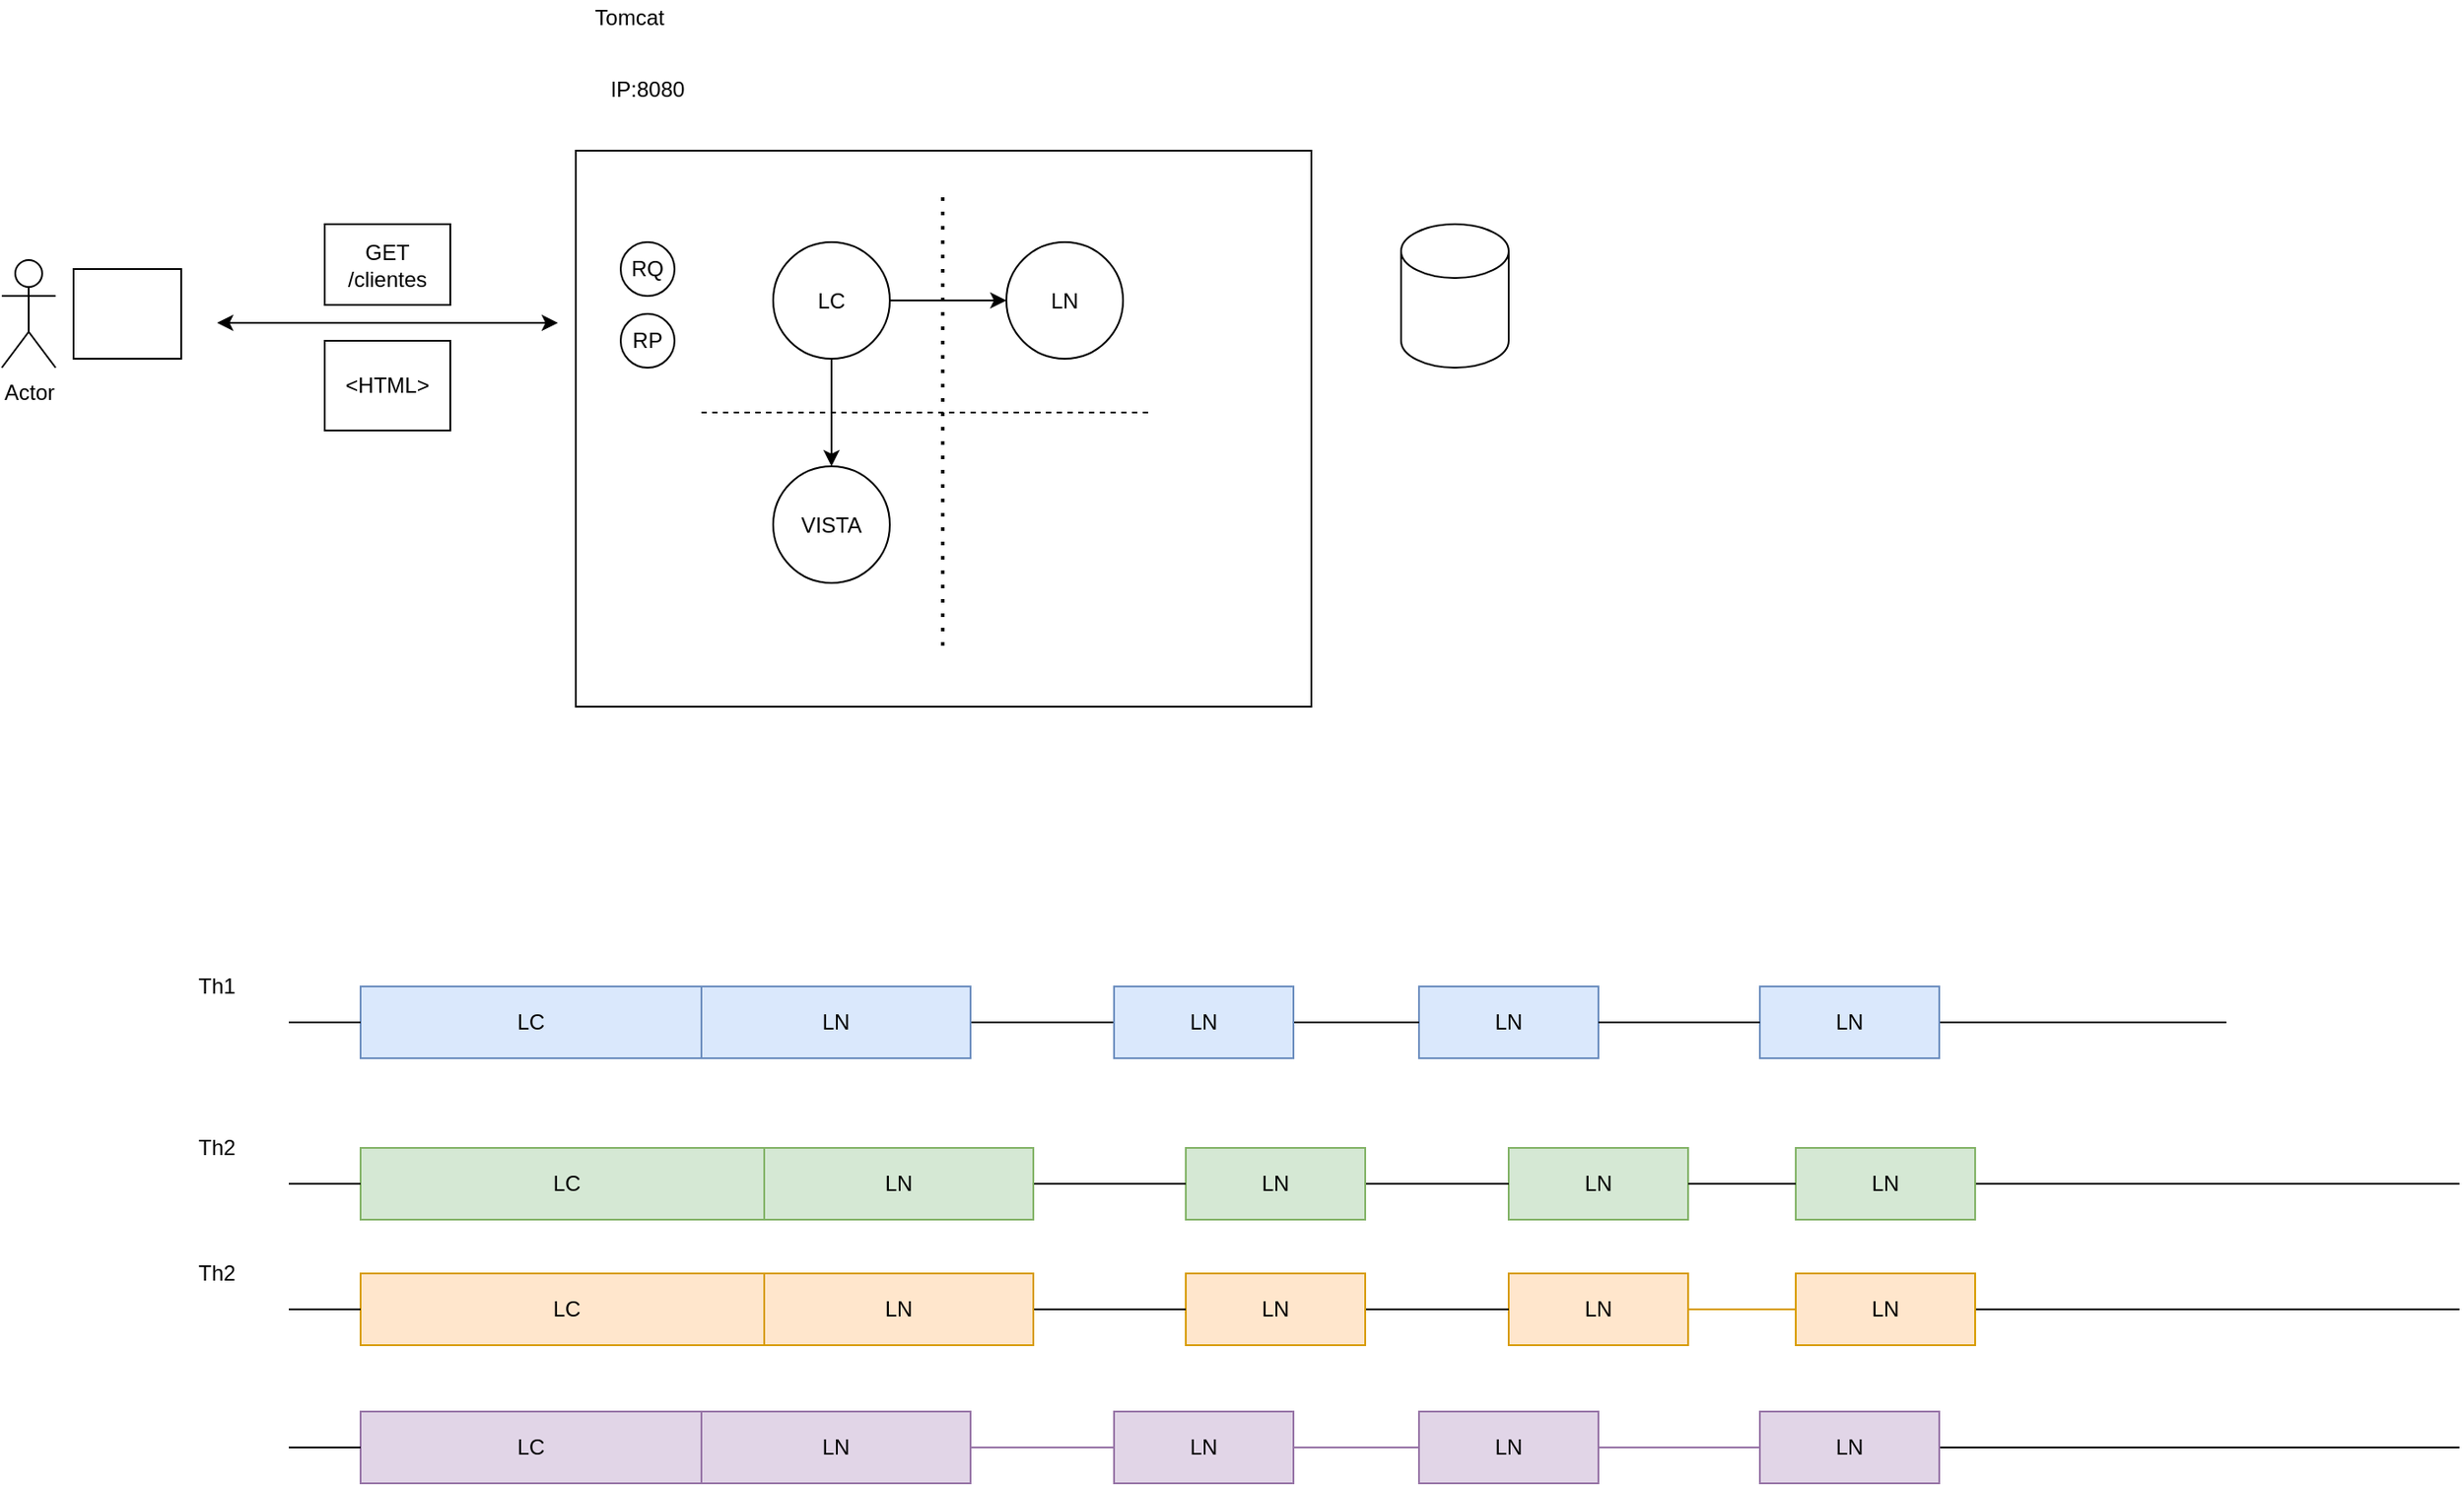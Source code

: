 <mxfile version="14.5.1" type="device" pages="3"><diagram id="OQXVmi5v03VDWBi_TgnM" name="Página-1"><mxGraphModel dx="1024" dy="592" grid="1" gridSize="10" guides="1" tooltips="1" connect="1" arrows="1" fold="1" page="1" pageScale="1" pageWidth="1169" pageHeight="827" math="0" shadow="0"><root><mxCell id="0"/><mxCell id="1" parent="0"/><mxCell id="PTMOw6zYpCvdBsjkZRKe-1" value="" style="rounded=0;whiteSpace=wrap;html=1;fillColor=none;" vertex="1" parent="1"><mxGeometry x="330" y="104" width="410" height="310" as="geometry"/></mxCell><mxCell id="PTMOw6zYpCvdBsjkZRKe-2" value="" style="rounded=0;whiteSpace=wrap;html=1;fillColor=none;" vertex="1" parent="1"><mxGeometry x="50" y="170" width="60" height="50" as="geometry"/></mxCell><mxCell id="PTMOw6zYpCvdBsjkZRKe-14" style="edgeStyle=orthogonalEdgeStyle;rounded=0;orthogonalLoop=1;jettySize=auto;html=1;entryX=0;entryY=0.5;entryDx=0;entryDy=0;" edge="1" parent="1" source="PTMOw6zYpCvdBsjkZRKe-3" target="PTMOw6zYpCvdBsjkZRKe-13"><mxGeometry relative="1" as="geometry"/></mxCell><mxCell id="PTMOw6zYpCvdBsjkZRKe-16" style="edgeStyle=orthogonalEdgeStyle;rounded=0;orthogonalLoop=1;jettySize=auto;html=1;" edge="1" parent="1" source="PTMOw6zYpCvdBsjkZRKe-3" target="PTMOw6zYpCvdBsjkZRKe-15"><mxGeometry relative="1" as="geometry"/></mxCell><mxCell id="PTMOw6zYpCvdBsjkZRKe-3" value="LC" style="ellipse;whiteSpace=wrap;html=1;aspect=fixed;fillColor=none;" vertex="1" parent="1"><mxGeometry x="440" y="155" width="65" height="65" as="geometry"/></mxCell><mxCell id="PTMOw6zYpCvdBsjkZRKe-4" value="Tomcat" style="text;html=1;strokeColor=none;fillColor=none;align=center;verticalAlign=middle;whiteSpace=wrap;rounded=0;" vertex="1" parent="1"><mxGeometry x="340" y="20" width="40" height="20" as="geometry"/></mxCell><mxCell id="PTMOw6zYpCvdBsjkZRKe-5" value="IP:8080" style="text;html=1;strokeColor=none;fillColor=none;align=center;verticalAlign=middle;whiteSpace=wrap;rounded=0;" vertex="1" parent="1"><mxGeometry x="350" y="60" width="40" height="20" as="geometry"/></mxCell><mxCell id="PTMOw6zYpCvdBsjkZRKe-6" value="Actor" style="shape=umlActor;verticalLabelPosition=bottom;verticalAlign=top;html=1;outlineConnect=0;fillColor=none;" vertex="1" parent="1"><mxGeometry x="10" y="165" width="30" height="60" as="geometry"/></mxCell><mxCell id="PTMOw6zYpCvdBsjkZRKe-7" value="" style="endArrow=classic;startArrow=classic;html=1;" edge="1" parent="1"><mxGeometry width="50" height="50" relative="1" as="geometry"><mxPoint x="130" y="200" as="sourcePoint"/><mxPoint x="320" y="200" as="targetPoint"/></mxGeometry></mxCell><mxCell id="PTMOw6zYpCvdBsjkZRKe-8" value="GET /clientes" style="rounded=0;whiteSpace=wrap;html=1;fillColor=none;" vertex="1" parent="1"><mxGeometry x="190" y="145" width="70" height="45" as="geometry"/></mxCell><mxCell id="PTMOw6zYpCvdBsjkZRKe-9" value="&amp;lt;HTML&amp;gt;" style="rounded=0;whiteSpace=wrap;html=1;fillColor=none;" vertex="1" parent="1"><mxGeometry x="190" y="210" width="70" height="50" as="geometry"/></mxCell><mxCell id="PTMOw6zYpCvdBsjkZRKe-11" value="RQ" style="ellipse;whiteSpace=wrap;html=1;aspect=fixed;fillColor=none;" vertex="1" parent="1"><mxGeometry x="355" y="155" width="30" height="30" as="geometry"/></mxCell><mxCell id="PTMOw6zYpCvdBsjkZRKe-12" value="RP" style="ellipse;whiteSpace=wrap;html=1;aspect=fixed;fillColor=none;" vertex="1" parent="1"><mxGeometry x="355" y="195" width="30" height="30" as="geometry"/></mxCell><mxCell id="PTMOw6zYpCvdBsjkZRKe-13" value="LN" style="ellipse;whiteSpace=wrap;html=1;aspect=fixed;fillColor=none;" vertex="1" parent="1"><mxGeometry x="570" y="155" width="65" height="65" as="geometry"/></mxCell><mxCell id="PTMOw6zYpCvdBsjkZRKe-15" value="VISTA" style="ellipse;whiteSpace=wrap;html=1;aspect=fixed;fillColor=none;" vertex="1" parent="1"><mxGeometry x="440" y="280" width="65" height="65" as="geometry"/></mxCell><mxCell id="PTMOw6zYpCvdBsjkZRKe-17" value="" style="endArrow=none;dashed=1;html=1;" edge="1" parent="1"><mxGeometry width="50" height="50" relative="1" as="geometry"><mxPoint x="400" y="250" as="sourcePoint"/><mxPoint x="650" y="250" as="targetPoint"/></mxGeometry></mxCell><mxCell id="PTMOw6zYpCvdBsjkZRKe-18" value="" style="endArrow=none;dashed=1;html=1;dashPattern=1 3;strokeWidth=2;" edge="1" parent="1"><mxGeometry width="50" height="50" relative="1" as="geometry"><mxPoint x="534.5" y="380" as="sourcePoint"/><mxPoint x="534.5" y="130" as="targetPoint"/></mxGeometry></mxCell><mxCell id="PTMOw6zYpCvdBsjkZRKe-19" value="" style="shape=cylinder3;whiteSpace=wrap;html=1;boundedLbl=1;backgroundOutline=1;size=15;fillColor=none;" vertex="1" parent="1"><mxGeometry x="790" y="145" width="60" height="80" as="geometry"/></mxCell><mxCell id="PTMOw6zYpCvdBsjkZRKe-20" value="" style="endArrow=none;html=1;" edge="1" parent="1" source="PTMOw6zYpCvdBsjkZRKe-28"><mxGeometry width="50" height="50" relative="1" as="geometry"><mxPoint x="170" y="590" as="sourcePoint"/><mxPoint x="1250" y="590" as="targetPoint"/></mxGeometry></mxCell><mxCell id="PTMOw6zYpCvdBsjkZRKe-21" value="LC" style="rounded=0;whiteSpace=wrap;html=1;fillColor=#dae8fc;strokeColor=#6c8ebf;" vertex="1" parent="1"><mxGeometry x="210" y="570" width="190" height="40" as="geometry"/></mxCell><mxCell id="PTMOw6zYpCvdBsjkZRKe-22" value="" style="endArrow=none;html=1;" edge="1" parent="1" target="PTMOw6zYpCvdBsjkZRKe-21"><mxGeometry width="50" height="50" relative="1" as="geometry"><mxPoint x="170" y="590" as="sourcePoint"/><mxPoint x="980" y="590" as="targetPoint"/></mxGeometry></mxCell><mxCell id="PTMOw6zYpCvdBsjkZRKe-23" value="Th1" style="text;html=1;strokeColor=none;fillColor=none;align=center;verticalAlign=middle;whiteSpace=wrap;rounded=0;" vertex="1" parent="1"><mxGeometry x="110" y="560" width="40" height="20" as="geometry"/></mxCell><mxCell id="PTMOw6zYpCvdBsjkZRKe-26" value="LN&lt;span style=&quot;color: rgba(0 , 0 , 0 , 0) ; font-family: monospace ; font-size: 0px&quot;&gt;%3CmxGraphModel%3E%3Croot%3E%3CmxCell%20id%3D%220%22%2F%3E%3CmxCell%20id%3D%221%22%20parent%3D%220%22%2F%3E%3CmxCell%20id%3D%222%22%20value%3D%22LC%22%20style%3D%22ellipse%3BwhiteSpace%3Dwrap%3Bhtml%3D1%3Baspect%3Dfixed%3BfillColor%3Dnone%3B%22%20vertex%3D%221%22%20parent%3D%221%22%3E%3CmxGeometry%20x%3D%22440%22%20y%3D%22155%22%20width%3D%2265%22%20height%3D%2265%22%20as%3D%22geometry%22%2F%3E%3C%2FmxCell%3E%3C%2Froot%3E%3C%2FmxGraphModel%3E&lt;/span&gt;" style="rounded=0;whiteSpace=wrap;html=1;fillColor=#dae8fc;strokeColor=#6c8ebf;" vertex="1" parent="1"><mxGeometry x="800" y="570" width="100" height="40" as="geometry"/></mxCell><mxCell id="PTMOw6zYpCvdBsjkZRKe-27" value="" style="endArrow=none;html=1;" edge="1" parent="1" source="PTMOw6zYpCvdBsjkZRKe-21" target="PTMOw6zYpCvdBsjkZRKe-26"><mxGeometry width="50" height="50" relative="1" as="geometry"><mxPoint x="400" y="590" as="sourcePoint"/><mxPoint x="1120" y="590" as="targetPoint"/></mxGeometry></mxCell><mxCell id="PTMOw6zYpCvdBsjkZRKe-25" value="LN&lt;span style=&quot;color: rgba(0 , 0 , 0 , 0) ; font-family: monospace ; font-size: 0px&quot;&gt;%3CmxGraphModel%3E%3Croot%3E%3CmxCell%20id%3D%220%22%2F%3E%3CmxCell%20id%3D%221%22%20parent%3D%220%22%2F%3E%3CmxCell%20id%3D%222%22%20value%3D%22LC%22%20style%3D%22ellipse%3BwhiteSpace%3Dwrap%3Bhtml%3D1%3Baspect%3Dfixed%3BfillColor%3Dnone%3B%22%20vertex%3D%221%22%20parent%3D%221%22%3E%3CmxGeometry%20x%3D%22440%22%20y%3D%22155%22%20width%3D%2265%22%20height%3D%2265%22%20as%3D%22geometry%22%2F%3E%3C%2FmxCell%3E%3C%2Froot%3E%3C%2FmxGraphModel%3E&lt;/span&gt;" style="rounded=0;whiteSpace=wrap;html=1;fillColor=#dae8fc;strokeColor=#6c8ebf;" vertex="1" parent="1"><mxGeometry x="630" y="570" width="100" height="40" as="geometry"/></mxCell><mxCell id="PTMOw6zYpCvdBsjkZRKe-28" value="LN&lt;span style=&quot;color: rgba(0 , 0 , 0 , 0) ; font-family: monospace ; font-size: 0px&quot;&gt;%3CmxGraphModel%3E%3Croot%3E%3CmxCell%20id%3D%220%22%2F%3E%3CmxCell%20id%3D%221%22%20parent%3D%220%22%2F%3E%3CmxCell%20id%3D%222%22%20value%3D%22LC%22%20style%3D%22ellipse%3BwhiteSpace%3Dwrap%3Bhtml%3D1%3Baspect%3Dfixed%3BfillColor%3Dnone%3B%22%20vertex%3D%221%22%20parent%3D%221%22%3E%3CmxGeometry%20x%3D%22440%22%20y%3D%22155%22%20width%3D%2265%22%20height%3D%2265%22%20as%3D%22geometry%22%2F%3E%3C%2FmxCell%3E%3C%2Froot%3E%3C%2FmxGraphModel%3E&lt;/span&gt;" style="rounded=0;whiteSpace=wrap;html=1;fillColor=#dae8fc;strokeColor=#6c8ebf;" vertex="1" parent="1"><mxGeometry x="990" y="570" width="100" height="40" as="geometry"/></mxCell><mxCell id="PTMOw6zYpCvdBsjkZRKe-29" value="" style="endArrow=none;html=1;" edge="1" parent="1" source="PTMOw6zYpCvdBsjkZRKe-26" target="PTMOw6zYpCvdBsjkZRKe-28"><mxGeometry width="50" height="50" relative="1" as="geometry"><mxPoint x="900" y="590" as="sourcePoint"/><mxPoint x="1120" y="590" as="targetPoint"/></mxGeometry></mxCell><mxCell id="PTMOw6zYpCvdBsjkZRKe-24" value="LN" style="rounded=0;whiteSpace=wrap;html=1;fillColor=#dae8fc;strokeColor=#6c8ebf;" vertex="1" parent="1"><mxGeometry x="400" y="570" width="150" height="40" as="geometry"/></mxCell><mxCell id="PTMOw6zYpCvdBsjkZRKe-30" value="" style="endArrow=none;html=1;" edge="1" parent="1" source="PTMOw6zYpCvdBsjkZRKe-37"><mxGeometry width="50" height="50" relative="1" as="geometry"><mxPoint x="170" y="680" as="sourcePoint"/><mxPoint x="1380" y="680" as="targetPoint"/></mxGeometry></mxCell><mxCell id="PTMOw6zYpCvdBsjkZRKe-31" value="LC" style="rounded=0;whiteSpace=wrap;html=1;fillColor=#d5e8d4;strokeColor=#82b366;" vertex="1" parent="1"><mxGeometry x="210" y="660" width="230" height="40" as="geometry"/></mxCell><mxCell id="PTMOw6zYpCvdBsjkZRKe-32" value="" style="endArrow=none;html=1;" edge="1" parent="1" target="PTMOw6zYpCvdBsjkZRKe-31"><mxGeometry width="50" height="50" relative="1" as="geometry"><mxPoint x="170" y="680" as="sourcePoint"/><mxPoint x="980" y="680" as="targetPoint"/></mxGeometry></mxCell><mxCell id="PTMOw6zYpCvdBsjkZRKe-33" value="Th2" style="text;html=1;strokeColor=none;fillColor=none;align=center;verticalAlign=middle;whiteSpace=wrap;rounded=0;" vertex="1" parent="1"><mxGeometry x="110" y="650" width="40" height="20" as="geometry"/></mxCell><mxCell id="PTMOw6zYpCvdBsjkZRKe-34" value="LN&lt;span style=&quot;color: rgba(0 , 0 , 0 , 0) ; font-family: monospace ; font-size: 0px&quot;&gt;%3CmxGraphModel%3E%3Croot%3E%3CmxCell%20id%3D%220%22%2F%3E%3CmxCell%20id%3D%221%22%20parent%3D%220%22%2F%3E%3CmxCell%20id%3D%222%22%20value%3D%22LC%22%20style%3D%22ellipse%3BwhiteSpace%3Dwrap%3Bhtml%3D1%3Baspect%3Dfixed%3BfillColor%3Dnone%3B%22%20vertex%3D%221%22%20parent%3D%221%22%3E%3CmxGeometry%20x%3D%22440%22%20y%3D%22155%22%20width%3D%2265%22%20height%3D%2265%22%20as%3D%22geometry%22%2F%3E%3C%2FmxCell%3E%3C%2Froot%3E%3C%2FmxGraphModel%3E&lt;/span&gt;" style="rounded=0;whiteSpace=wrap;html=1;fillColor=#d5e8d4;strokeColor=#82b366;" vertex="1" parent="1"><mxGeometry x="850" y="660" width="100" height="40" as="geometry"/></mxCell><mxCell id="PTMOw6zYpCvdBsjkZRKe-35" value="" style="endArrow=none;html=1;" edge="1" parent="1" source="PTMOw6zYpCvdBsjkZRKe-36" target="PTMOw6zYpCvdBsjkZRKe-34"><mxGeometry width="50" height="50" relative="1" as="geometry"><mxPoint x="400" y="680" as="sourcePoint"/><mxPoint x="1120" y="680" as="targetPoint"/></mxGeometry></mxCell><mxCell id="PTMOw6zYpCvdBsjkZRKe-37" value="LN&lt;span style=&quot;color: rgba(0 , 0 , 0 , 0) ; font-family: monospace ; font-size: 0px&quot;&gt;%3CmxGraphModel%3E%3Croot%3E%3CmxCell%20id%3D%220%22%2F%3E%3CmxCell%20id%3D%221%22%20parent%3D%220%22%2F%3E%3CmxCell%20id%3D%222%22%20value%3D%22LC%22%20style%3D%22ellipse%3BwhiteSpace%3Dwrap%3Bhtml%3D1%3Baspect%3Dfixed%3BfillColor%3Dnone%3B%22%20vertex%3D%221%22%20parent%3D%221%22%3E%3CmxGeometry%20x%3D%22440%22%20y%3D%22155%22%20width%3D%2265%22%20height%3D%2265%22%20as%3D%22geometry%22%2F%3E%3C%2FmxCell%3E%3C%2Froot%3E%3C%2FmxGraphModel%3E&lt;/span&gt;" style="rounded=0;whiteSpace=wrap;html=1;fillColor=#d5e8d4;strokeColor=#82b366;" vertex="1" parent="1"><mxGeometry x="1010" y="660" width="100" height="40" as="geometry"/></mxCell><mxCell id="PTMOw6zYpCvdBsjkZRKe-38" value="" style="endArrow=none;html=1;" edge="1" parent="1" source="PTMOw6zYpCvdBsjkZRKe-34" target="PTMOw6zYpCvdBsjkZRKe-37"><mxGeometry width="50" height="50" relative="1" as="geometry"><mxPoint x="900" y="680" as="sourcePoint"/><mxPoint x="1120" y="680" as="targetPoint"/></mxGeometry></mxCell><mxCell id="PTMOw6zYpCvdBsjkZRKe-36" value="LN&lt;span style=&quot;color: rgba(0 , 0 , 0 , 0) ; font-family: monospace ; font-size: 0px&quot;&gt;%3CmxGraphModel%3E%3Croot%3E%3CmxCell%20id%3D%220%22%2F%3E%3CmxCell%20id%3D%221%22%20parent%3D%220%22%2F%3E%3CmxCell%20id%3D%222%22%20value%3D%22LC%22%20style%3D%22ellipse%3BwhiteSpace%3Dwrap%3Bhtml%3D1%3Baspect%3Dfixed%3BfillColor%3Dnone%3B%22%20vertex%3D%221%22%20parent%3D%221%22%3E%3CmxGeometry%20x%3D%22440%22%20y%3D%22155%22%20width%3D%2265%22%20height%3D%2265%22%20as%3D%22geometry%22%2F%3E%3C%2FmxCell%3E%3C%2Froot%3E%3C%2FmxGraphModel%3E&lt;/span&gt;" style="rounded=0;whiteSpace=wrap;html=1;fillColor=#d5e8d4;strokeColor=#82b366;" vertex="1" parent="1"><mxGeometry x="670" y="660" width="100" height="40" as="geometry"/></mxCell><mxCell id="PTMOw6zYpCvdBsjkZRKe-40" value="" style="endArrow=none;html=1;" edge="1" parent="1" source="PTMOw6zYpCvdBsjkZRKe-31" target="PTMOw6zYpCvdBsjkZRKe-36"><mxGeometry width="50" height="50" relative="1" as="geometry"><mxPoint x="400" y="680" as="sourcePoint"/><mxPoint x="800" y="680" as="targetPoint"/></mxGeometry></mxCell><mxCell id="PTMOw6zYpCvdBsjkZRKe-39" value="LN" style="rounded=0;whiteSpace=wrap;html=1;fillColor=#d5e8d4;strokeColor=#82b366;" vertex="1" parent="1"><mxGeometry x="435" y="660" width="150" height="40" as="geometry"/></mxCell><mxCell id="PTMOw6zYpCvdBsjkZRKe-41" value="" style="endArrow=none;html=1;" edge="1" parent="1" source="PTMOw6zYpCvdBsjkZRKe-47"><mxGeometry width="50" height="50" relative="1" as="geometry"><mxPoint x="170" y="750" as="sourcePoint"/><mxPoint x="1380" y="750" as="targetPoint"/></mxGeometry></mxCell><mxCell id="PTMOw6zYpCvdBsjkZRKe-42" value="LC" style="rounded=0;whiteSpace=wrap;html=1;fillColor=#ffe6cc;strokeColor=#d79b00;" vertex="1" parent="1"><mxGeometry x="210" y="730" width="230" height="40" as="geometry"/></mxCell><mxCell id="PTMOw6zYpCvdBsjkZRKe-43" value="" style="endArrow=none;html=1;" edge="1" parent="1" target="PTMOw6zYpCvdBsjkZRKe-42"><mxGeometry width="50" height="50" relative="1" as="geometry"><mxPoint x="170" y="750" as="sourcePoint"/><mxPoint x="980" y="750" as="targetPoint"/></mxGeometry></mxCell><mxCell id="PTMOw6zYpCvdBsjkZRKe-44" value="Th2" style="text;html=1;strokeColor=none;fillColor=none;align=center;verticalAlign=middle;whiteSpace=wrap;rounded=0;" vertex="1" parent="1"><mxGeometry x="110" y="720" width="40" height="20" as="geometry"/></mxCell><mxCell id="PTMOw6zYpCvdBsjkZRKe-45" value="LN&lt;span style=&quot;color: rgba(0 , 0 , 0 , 0) ; font-family: monospace ; font-size: 0px&quot;&gt;%3CmxGraphModel%3E%3Croot%3E%3CmxCell%20id%3D%220%22%2F%3E%3CmxCell%20id%3D%221%22%20parent%3D%220%22%2F%3E%3CmxCell%20id%3D%222%22%20value%3D%22LC%22%20style%3D%22ellipse%3BwhiteSpace%3Dwrap%3Bhtml%3D1%3Baspect%3Dfixed%3BfillColor%3Dnone%3B%22%20vertex%3D%221%22%20parent%3D%221%22%3E%3CmxGeometry%20x%3D%22440%22%20y%3D%22155%22%20width%3D%2265%22%20height%3D%2265%22%20as%3D%22geometry%22%2F%3E%3C%2FmxCell%3E%3C%2Froot%3E%3C%2FmxGraphModel%3E&lt;/span&gt;" style="rounded=0;whiteSpace=wrap;html=1;fillColor=#ffe6cc;strokeColor=#d79b00;" vertex="1" parent="1"><mxGeometry x="850" y="730" width="100" height="40" as="geometry"/></mxCell><mxCell id="PTMOw6zYpCvdBsjkZRKe-46" value="" style="endArrow=none;html=1;fillColor=#ffe6cc;" edge="1" parent="1" source="PTMOw6zYpCvdBsjkZRKe-49" target="PTMOw6zYpCvdBsjkZRKe-45"><mxGeometry width="50" height="50" relative="1" as="geometry"><mxPoint x="400" y="750" as="sourcePoint"/><mxPoint x="1120" y="750" as="targetPoint"/></mxGeometry></mxCell><mxCell id="PTMOw6zYpCvdBsjkZRKe-47" value="LN&lt;span style=&quot;color: rgba(0 , 0 , 0 , 0) ; font-family: monospace ; font-size: 0px&quot;&gt;%3CmxGraphModel%3E%3Croot%3E%3CmxCell%20id%3D%220%22%2F%3E%3CmxCell%20id%3D%221%22%20parent%3D%220%22%2F%3E%3CmxCell%20id%3D%222%22%20value%3D%22LC%22%20style%3D%22ellipse%3BwhiteSpace%3Dwrap%3Bhtml%3D1%3Baspect%3Dfixed%3BfillColor%3Dnone%3B%22%20vertex%3D%221%22%20parent%3D%221%22%3E%3CmxGeometry%20x%3D%22440%22%20y%3D%22155%22%20width%3D%2265%22%20height%3D%2265%22%20as%3D%22geometry%22%2F%3E%3C%2FmxCell%3E%3C%2Froot%3E%3C%2FmxGraphModel%3E&lt;/span&gt;" style="rounded=0;whiteSpace=wrap;html=1;fillColor=#ffe6cc;strokeColor=#d79b00;" vertex="1" parent="1"><mxGeometry x="1010" y="730" width="100" height="40" as="geometry"/></mxCell><mxCell id="PTMOw6zYpCvdBsjkZRKe-48" value="" style="endArrow=none;html=1;fillColor=#ffe6cc;strokeColor=#d79b00;" edge="1" parent="1" source="PTMOw6zYpCvdBsjkZRKe-45" target="PTMOw6zYpCvdBsjkZRKe-47"><mxGeometry width="50" height="50" relative="1" as="geometry"><mxPoint x="900" y="750" as="sourcePoint"/><mxPoint x="1120" y="750" as="targetPoint"/></mxGeometry></mxCell><mxCell id="PTMOw6zYpCvdBsjkZRKe-49" value="LN&lt;span style=&quot;color: rgba(0 , 0 , 0 , 0) ; font-family: monospace ; font-size: 0px&quot;&gt;%3CmxGraphModel%3E%3Croot%3E%3CmxCell%20id%3D%220%22%2F%3E%3CmxCell%20id%3D%221%22%20parent%3D%220%22%2F%3E%3CmxCell%20id%3D%222%22%20value%3D%22LC%22%20style%3D%22ellipse%3BwhiteSpace%3Dwrap%3Bhtml%3D1%3Baspect%3Dfixed%3BfillColor%3Dnone%3B%22%20vertex%3D%221%22%20parent%3D%221%22%3E%3CmxGeometry%20x%3D%22440%22%20y%3D%22155%22%20width%3D%2265%22%20height%3D%2265%22%20as%3D%22geometry%22%2F%3E%3C%2FmxCell%3E%3C%2Froot%3E%3C%2FmxGraphModel%3E&lt;/span&gt;" style="rounded=0;whiteSpace=wrap;html=1;fillColor=#ffe6cc;strokeColor=#d79b00;" vertex="1" parent="1"><mxGeometry x="670" y="730" width="100" height="40" as="geometry"/></mxCell><mxCell id="PTMOw6zYpCvdBsjkZRKe-50" value="" style="endArrow=none;html=1;fillColor=#ffe6cc;" edge="1" parent="1" source="PTMOw6zYpCvdBsjkZRKe-42" target="PTMOw6zYpCvdBsjkZRKe-49"><mxGeometry width="50" height="50" relative="1" as="geometry"><mxPoint x="400" y="750" as="sourcePoint"/><mxPoint x="800" y="750" as="targetPoint"/></mxGeometry></mxCell><mxCell id="PTMOw6zYpCvdBsjkZRKe-51" value="LN" style="rounded=0;whiteSpace=wrap;html=1;fillColor=#ffe6cc;strokeColor=#d79b00;" vertex="1" parent="1"><mxGeometry x="435" y="730" width="150" height="40" as="geometry"/></mxCell><mxCell id="PTMOw6zYpCvdBsjkZRKe-52" value="" style="endArrow=none;html=1;" edge="1" parent="1" source="PTMOw6zYpCvdBsjkZRKe-58"><mxGeometry width="50" height="50" relative="1" as="geometry"><mxPoint x="170" y="827" as="sourcePoint"/><mxPoint x="1380" y="827" as="targetPoint"/></mxGeometry></mxCell><mxCell id="PTMOw6zYpCvdBsjkZRKe-53" value="LC" style="rounded=0;whiteSpace=wrap;html=1;fillColor=#e1d5e7;strokeColor=#9673a6;" vertex="1" parent="1"><mxGeometry x="210" y="807" width="190" height="40" as="geometry"/></mxCell><mxCell id="PTMOw6zYpCvdBsjkZRKe-54" value="" style="endArrow=none;html=1;" edge="1" parent="1" target="PTMOw6zYpCvdBsjkZRKe-53"><mxGeometry width="50" height="50" relative="1" as="geometry"><mxPoint x="170" y="827" as="sourcePoint"/><mxPoint x="980" y="827" as="targetPoint"/></mxGeometry></mxCell><mxCell id="PTMOw6zYpCvdBsjkZRKe-55" value="LN&lt;span style=&quot;color: rgba(0 , 0 , 0 , 0) ; font-family: monospace ; font-size: 0px&quot;&gt;%3CmxGraphModel%3E%3Croot%3E%3CmxCell%20id%3D%220%22%2F%3E%3CmxCell%20id%3D%221%22%20parent%3D%220%22%2F%3E%3CmxCell%20id%3D%222%22%20value%3D%22LC%22%20style%3D%22ellipse%3BwhiteSpace%3Dwrap%3Bhtml%3D1%3Baspect%3Dfixed%3BfillColor%3Dnone%3B%22%20vertex%3D%221%22%20parent%3D%221%22%3E%3CmxGeometry%20x%3D%22440%22%20y%3D%22155%22%20width%3D%2265%22%20height%3D%2265%22%20as%3D%22geometry%22%2F%3E%3C%2FmxCell%3E%3C%2Froot%3E%3C%2FmxGraphModel%3E&lt;/span&gt;" style="rounded=0;whiteSpace=wrap;html=1;fillColor=#e1d5e7;strokeColor=#9673a6;" vertex="1" parent="1"><mxGeometry x="800" y="807" width="100" height="40" as="geometry"/></mxCell><mxCell id="PTMOw6zYpCvdBsjkZRKe-56" value="" style="endArrow=none;html=1;fillColor=#e1d5e7;strokeColor=#9673a6;" edge="1" parent="1" source="PTMOw6zYpCvdBsjkZRKe-53" target="PTMOw6zYpCvdBsjkZRKe-55"><mxGeometry width="50" height="50" relative="1" as="geometry"><mxPoint x="400" y="827" as="sourcePoint"/><mxPoint x="1120" y="827" as="targetPoint"/></mxGeometry></mxCell><mxCell id="PTMOw6zYpCvdBsjkZRKe-57" value="LN&lt;span style=&quot;color: rgba(0 , 0 , 0 , 0) ; font-family: monospace ; font-size: 0px&quot;&gt;%3CmxGraphModel%3E%3Croot%3E%3CmxCell%20id%3D%220%22%2F%3E%3CmxCell%20id%3D%221%22%20parent%3D%220%22%2F%3E%3CmxCell%20id%3D%222%22%20value%3D%22LC%22%20style%3D%22ellipse%3BwhiteSpace%3Dwrap%3Bhtml%3D1%3Baspect%3Dfixed%3BfillColor%3Dnone%3B%22%20vertex%3D%221%22%20parent%3D%221%22%3E%3CmxGeometry%20x%3D%22440%22%20y%3D%22155%22%20width%3D%2265%22%20height%3D%2265%22%20as%3D%22geometry%22%2F%3E%3C%2FmxCell%3E%3C%2Froot%3E%3C%2FmxGraphModel%3E&lt;/span&gt;" style="rounded=0;whiteSpace=wrap;html=1;fillColor=#e1d5e7;strokeColor=#9673a6;" vertex="1" parent="1"><mxGeometry x="630" y="807" width="100" height="40" as="geometry"/></mxCell><mxCell id="PTMOw6zYpCvdBsjkZRKe-58" value="LN&lt;span style=&quot;color: rgba(0 , 0 , 0 , 0) ; font-family: monospace ; font-size: 0px&quot;&gt;%3CmxGraphModel%3E%3Croot%3E%3CmxCell%20id%3D%220%22%2F%3E%3CmxCell%20id%3D%221%22%20parent%3D%220%22%2F%3E%3CmxCell%20id%3D%222%22%20value%3D%22LC%22%20style%3D%22ellipse%3BwhiteSpace%3Dwrap%3Bhtml%3D1%3Baspect%3Dfixed%3BfillColor%3Dnone%3B%22%20vertex%3D%221%22%20parent%3D%221%22%3E%3CmxGeometry%20x%3D%22440%22%20y%3D%22155%22%20width%3D%2265%22%20height%3D%2265%22%20as%3D%22geometry%22%2F%3E%3C%2FmxCell%3E%3C%2Froot%3E%3C%2FmxGraphModel%3E&lt;/span&gt;" style="rounded=0;whiteSpace=wrap;html=1;fillColor=#e1d5e7;strokeColor=#9673a6;" vertex="1" parent="1"><mxGeometry x="990" y="807" width="100" height="40" as="geometry"/></mxCell><mxCell id="PTMOw6zYpCvdBsjkZRKe-59" value="" style="endArrow=none;html=1;fillColor=#e1d5e7;strokeColor=#9673a6;" edge="1" parent="1" source="PTMOw6zYpCvdBsjkZRKe-55" target="PTMOw6zYpCvdBsjkZRKe-58"><mxGeometry width="50" height="50" relative="1" as="geometry"><mxPoint x="900" y="827" as="sourcePoint"/><mxPoint x="1120" y="827" as="targetPoint"/></mxGeometry></mxCell><mxCell id="PTMOw6zYpCvdBsjkZRKe-60" value="LN" style="rounded=0;whiteSpace=wrap;html=1;fillColor=#e1d5e7;strokeColor=#9673a6;" vertex="1" parent="1"><mxGeometry x="400" y="807" width="150" height="40" as="geometry"/></mxCell></root></mxGraphModel></diagram><diagram id="EeFWmJuoulUNkiQVcke3" name="Página-2"><mxGraphModel dx="1024" dy="592" grid="1" gridSize="10" guides="1" tooltips="1" connect="1" arrows="1" fold="1" page="1" pageScale="1" pageWidth="1169" pageHeight="827" math="0" shadow="0"><root><mxCell id="DBBdNDELvc3sCcWB_Pt6-0"/><mxCell id="DBBdNDELvc3sCcWB_Pt6-1" parent="DBBdNDELvc3sCcWB_Pt6-0"/><mxCell id="J_xDSzBV66T3A2bsAQIs-4" value="" style="endArrow=none;html=1;" edge="1" parent="DBBdNDELvc3sCcWB_Pt6-1" target="J_xDSzBV66T3A2bsAQIs-3"><mxGeometry width="50" height="50" relative="1" as="geometry"><mxPoint x="130" y="590" as="sourcePoint"/><mxPoint x="1020" y="590" as="targetPoint"/></mxGeometry></mxCell><mxCell id="9CRzU3GwVA_tou6H1oqv-5" value="" style="endArrow=none;html=1;" edge="1" parent="DBBdNDELvc3sCcWB_Pt6-1" target="9CRzU3GwVA_tou6H1oqv-4"><mxGeometry width="50" height="50" relative="1" as="geometry"><mxPoint x="240" y="770" as="sourcePoint"/><mxPoint x="1130" y="770" as="targetPoint"/><Array as="points"><mxPoint x="700" y="770"/></Array></mxGeometry></mxCell><mxCell id="J_xDSzBV66T3A2bsAQIs-11" value="" style="endArrow=none;html=1;" edge="1" parent="DBBdNDELvc3sCcWB_Pt6-1" target="J_xDSzBV66T3A2bsAQIs-10"><mxGeometry width="50" height="50" relative="1" as="geometry"><mxPoint x="130" y="680" as="sourcePoint"/><mxPoint x="1020" y="680" as="targetPoint"/><Array as="points"><mxPoint x="590" y="680"/></Array></mxGeometry></mxCell><mxCell id="DBBdNDELvc3sCcWB_Pt6-2" value="" style="rounded=0;whiteSpace=wrap;html=1;fillColor=none;" vertex="1" parent="DBBdNDELvc3sCcWB_Pt6-1"><mxGeometry x="330" y="80" width="650" height="370" as="geometry"/></mxCell><mxCell id="DBBdNDELvc3sCcWB_Pt6-3" value="" style="rounded=0;whiteSpace=wrap;html=1;fillColor=none;" vertex="1" parent="DBBdNDELvc3sCcWB_Pt6-1"><mxGeometry x="50" y="170" width="60" height="50" as="geometry"/></mxCell><mxCell id="DBBdNDELvc3sCcWB_Pt6-4" style="edgeStyle=orthogonalEdgeStyle;rounded=0;orthogonalLoop=1;jettySize=auto;html=1;entryX=0;entryY=0.5;entryDx=0;entryDy=0;" edge="1" parent="DBBdNDELvc3sCcWB_Pt6-1" source="DBBdNDELvc3sCcWB_Pt6-6" target="DBBdNDELvc3sCcWB_Pt6-15"><mxGeometry relative="1" as="geometry"/></mxCell><mxCell id="DBBdNDELvc3sCcWB_Pt6-5" style="edgeStyle=orthogonalEdgeStyle;rounded=0;orthogonalLoop=1;jettySize=auto;html=1;" edge="1" parent="DBBdNDELvc3sCcWB_Pt6-1" source="DBBdNDELvc3sCcWB_Pt6-6" target="DBBdNDELvc3sCcWB_Pt6-16"><mxGeometry relative="1" as="geometry"/></mxCell><mxCell id="DBBdNDELvc3sCcWB_Pt6-6" value="LC" style="ellipse;whiteSpace=wrap;html=1;aspect=fixed;fillColor=none;" vertex="1" parent="DBBdNDELvc3sCcWB_Pt6-1"><mxGeometry x="660" y="170" width="65" height="65" as="geometry"/></mxCell><mxCell id="DBBdNDELvc3sCcWB_Pt6-7" value="Tomcat" style="text;html=1;strokeColor=none;fillColor=none;align=center;verticalAlign=middle;whiteSpace=wrap;rounded=0;" vertex="1" parent="DBBdNDELvc3sCcWB_Pt6-1"><mxGeometry x="340" y="20" width="40" height="20" as="geometry"/></mxCell><mxCell id="DBBdNDELvc3sCcWB_Pt6-8" value="IP:8080" style="text;html=1;strokeColor=none;fillColor=none;align=center;verticalAlign=middle;whiteSpace=wrap;rounded=0;" vertex="1" parent="DBBdNDELvc3sCcWB_Pt6-1"><mxGeometry x="350" y="60" width="40" height="20" as="geometry"/></mxCell><mxCell id="DBBdNDELvc3sCcWB_Pt6-9" value="Actor" style="shape=umlActor;verticalLabelPosition=bottom;verticalAlign=top;html=1;outlineConnect=0;fillColor=none;" vertex="1" parent="DBBdNDELvc3sCcWB_Pt6-1"><mxGeometry x="10" y="165" width="30" height="60" as="geometry"/></mxCell><mxCell id="DBBdNDELvc3sCcWB_Pt6-10" value="" style="endArrow=classic;startArrow=classic;html=1;" edge="1" parent="DBBdNDELvc3sCcWB_Pt6-1"><mxGeometry width="50" height="50" relative="1" as="geometry"><mxPoint x="130" y="200" as="sourcePoint"/><mxPoint x="320" y="200" as="targetPoint"/></mxGeometry></mxCell><mxCell id="DBBdNDELvc3sCcWB_Pt6-11" value="GET /clientes" style="rounded=0;whiteSpace=wrap;html=1;fillColor=none;" vertex="1" parent="DBBdNDELvc3sCcWB_Pt6-1"><mxGeometry x="190" y="145" width="70" height="45" as="geometry"/></mxCell><mxCell id="DBBdNDELvc3sCcWB_Pt6-12" value="&amp;lt;HTML&amp;gt;" style="rounded=0;whiteSpace=wrap;html=1;fillColor=none;" vertex="1" parent="DBBdNDELvc3sCcWB_Pt6-1"><mxGeometry x="190" y="210" width="70" height="50" as="geometry"/></mxCell><mxCell id="DBBdNDELvc3sCcWB_Pt6-13" value="RQ" style="ellipse;whiteSpace=wrap;html=1;aspect=fixed;fillColor=none;" vertex="1" parent="DBBdNDELvc3sCcWB_Pt6-1"><mxGeometry x="355" y="155" width="30" height="30" as="geometry"/></mxCell><mxCell id="DBBdNDELvc3sCcWB_Pt6-14" value="RP" style="ellipse;whiteSpace=wrap;html=1;aspect=fixed;fillColor=none;" vertex="1" parent="DBBdNDELvc3sCcWB_Pt6-1"><mxGeometry x="355" y="195" width="30" height="30" as="geometry"/></mxCell><mxCell id="DBBdNDELvc3sCcWB_Pt6-15" value="LN" style="ellipse;whiteSpace=wrap;html=1;aspect=fixed;fillColor=none;" vertex="1" parent="DBBdNDELvc3sCcWB_Pt6-1"><mxGeometry x="790" y="170" width="65" height="65" as="geometry"/></mxCell><mxCell id="DBBdNDELvc3sCcWB_Pt6-16" value="VISTA" style="ellipse;whiteSpace=wrap;html=1;aspect=fixed;fillColor=none;" vertex="1" parent="DBBdNDELvc3sCcWB_Pt6-1"><mxGeometry x="660" y="295" width="65" height="65" as="geometry"/></mxCell><mxCell id="DBBdNDELvc3sCcWB_Pt6-17" value="" style="endArrow=none;dashed=1;html=1;" edge="1" parent="DBBdNDELvc3sCcWB_Pt6-1"><mxGeometry width="50" height="50" relative="1" as="geometry"><mxPoint x="620" y="265" as="sourcePoint"/><mxPoint x="870" y="265" as="targetPoint"/></mxGeometry></mxCell><mxCell id="DBBdNDELvc3sCcWB_Pt6-18" value="" style="endArrow=none;dashed=1;html=1;dashPattern=1 3;strokeWidth=2;" edge="1" parent="DBBdNDELvc3sCcWB_Pt6-1"><mxGeometry width="50" height="50" relative="1" as="geometry"><mxPoint x="754.5" y="395" as="sourcePoint"/><mxPoint x="754.5" y="145" as="targetPoint"/></mxGeometry></mxCell><mxCell id="DBBdNDELvc3sCcWB_Pt6-19" value="" style="shape=cylinder3;whiteSpace=wrap;html=1;boundedLbl=1;backgroundOutline=1;size=15;fillColor=none;" vertex="1" parent="DBBdNDELvc3sCcWB_Pt6-1"><mxGeometry x="980" y="200" width="60" height="80" as="geometry"/></mxCell><mxCell id="DBBdNDELvc3sCcWB_Pt6-20" value="" style="rounded=0;whiteSpace=wrap;html=1;fillColor=#ffffff;" vertex="1" parent="DBBdNDELvc3sCcWB_Pt6-1"><mxGeometry x="360" y="280" width="195" height="30" as="geometry"/></mxCell><mxCell id="DBBdNDELvc3sCcWB_Pt6-21" value="Cola de peticiones" style="text;html=1;strokeColor=none;fillColor=none;align=center;verticalAlign=middle;whiteSpace=wrap;rounded=0;" vertex="1" parent="DBBdNDELvc3sCcWB_Pt6-1"><mxGeometry x="350" y="249" width="140" height="20" as="geometry"/></mxCell><mxCell id="DBBdNDELvc3sCcWB_Pt6-22" value="RQ" style="ellipse;whiteSpace=wrap;html=1;aspect=fixed;fillColor=none;" vertex="1" parent="DBBdNDELvc3sCcWB_Pt6-1"><mxGeometry x="520" y="280" width="30" height="30" as="geometry"/></mxCell><mxCell id="DBBdNDELvc3sCcWB_Pt6-23" value="RQ" style="ellipse;whiteSpace=wrap;html=1;aspect=fixed;fillColor=none;" vertex="1" parent="DBBdNDELvc3sCcWB_Pt6-1"><mxGeometry x="480" y="280" width="30" height="30" as="geometry"/></mxCell><mxCell id="DBBdNDELvc3sCcWB_Pt6-24" value="RQ" style="ellipse;whiteSpace=wrap;html=1;aspect=fixed;fillColor=none;" vertex="1" parent="DBBdNDELvc3sCcWB_Pt6-1"><mxGeometry x="437.5" y="280" width="30" height="30" as="geometry"/></mxCell><mxCell id="DBBdNDELvc3sCcWB_Pt6-25" value="RQ" style="ellipse;whiteSpace=wrap;html=1;aspect=fixed;fillColor=none;" vertex="1" parent="DBBdNDELvc3sCcWB_Pt6-1"><mxGeometry x="390" y="280" width="30" height="30" as="geometry"/></mxCell><mxCell id="DBBdNDELvc3sCcWB_Pt6-26" value="" style="endArrow=classic;html=1;exitX=0.75;exitY=0;exitDx=0;exitDy=0;entryX=0.75;entryY=1;entryDx=0;entryDy=0;" edge="1" parent="DBBdNDELvc3sCcWB_Pt6-1" source="DBBdNDELvc3sCcWB_Pt6-20" target="DBBdNDELvc3sCcWB_Pt6-20"><mxGeometry width="50" height="50" relative="1" as="geometry"><mxPoint x="560" y="330" as="sourcePoint"/><mxPoint x="610" y="280" as="targetPoint"/><Array as="points"><mxPoint x="506" y="240"/><mxPoint x="600" y="240"/><mxPoint x="600" y="295"/><mxPoint x="680" y="270"/><mxPoint x="620" y="320"/><mxPoint x="630" y="350"/><mxPoint x="506" y="350"/></Array></mxGeometry></mxCell><mxCell id="DBBdNDELvc3sCcWB_Pt6-27" value="" style="endArrow=none;html=1;" edge="1" parent="DBBdNDELvc3sCcWB_Pt6-1" source="J_xDSzBV66T3A2bsAQIs-3"><mxGeometry width="50" height="50" relative="1" as="geometry"><mxPoint x="130" y="590" as="sourcePoint"/><mxPoint x="1020" y="590" as="targetPoint"/></mxGeometry></mxCell><mxCell id="DBBdNDELvc3sCcWB_Pt6-28" value="LC" style="rounded=0;whiteSpace=wrap;html=1;fillColor=#d5e8d4;strokeColor=#82b366;" vertex="1" parent="DBBdNDELvc3sCcWB_Pt6-1"><mxGeometry x="200" y="570" width="120" height="40" as="geometry"/></mxCell><mxCell id="J_xDSzBV66T3A2bsAQIs-0" value="LN" style="rounded=0;whiteSpace=wrap;html=1;fillColor=#dae8fc;strokeColor=#6c8ebf;" vertex="1" parent="DBBdNDELvc3sCcWB_Pt6-1"><mxGeometry x="420" y="570" width="115" height="40" as="geometry"/></mxCell><mxCell id="J_xDSzBV66T3A2bsAQIs-1" value="SQL" style="text;html=1;strokeColor=none;fillColor=none;align=center;verticalAlign=middle;whiteSpace=wrap;rounded=0;" vertex="1" parent="DBBdNDELvc3sCcWB_Pt6-1"><mxGeometry x="300" y="540" width="40" height="20" as="geometry"/></mxCell><mxCell id="J_xDSzBV66T3A2bsAQIs-2" value="LN" style="rounded=0;whiteSpace=wrap;html=1;fillColor=#ffe6cc;strokeColor=#d79b00;" vertex="1" parent="DBBdNDELvc3sCcWB_Pt6-1"><mxGeometry x="620" y="570" width="115" height="40" as="geometry"/></mxCell><mxCell id="J_xDSzBV66T3A2bsAQIs-3" value="LN" style="rounded=0;whiteSpace=wrap;html=1;fillColor=#e1d5e7;strokeColor=#9673a6;" vertex="1" parent="DBBdNDELvc3sCcWB_Pt6-1"><mxGeometry x="840" y="570" width="160" height="40" as="geometry"/></mxCell><mxCell id="J_xDSzBV66T3A2bsAQIs-5" value="" style="endArrow=none;html=1;" edge="1" parent="DBBdNDELvc3sCcWB_Pt6-1" source="J_xDSzBV66T3A2bsAQIs-10"><mxGeometry width="50" height="50" relative="1" as="geometry"><mxPoint x="130" y="680" as="sourcePoint"/><mxPoint x="1020" y="680" as="targetPoint"/></mxGeometry></mxCell><mxCell id="J_xDSzBV66T3A2bsAQIs-6" value="LC" style="rounded=0;whiteSpace=wrap;html=1;fillColor=#d5e8d4;strokeColor=#82b366;" vertex="1" parent="DBBdNDELvc3sCcWB_Pt6-1"><mxGeometry x="320" y="660" width="110" height="40" as="geometry"/></mxCell><mxCell id="J_xDSzBV66T3A2bsAQIs-7" value="LN" style="rounded=0;whiteSpace=wrap;html=1;fillColor=#dae8fc;strokeColor=#6c8ebf;" vertex="1" parent="DBBdNDELvc3sCcWB_Pt6-1"><mxGeometry x="545" y="660" width="145" height="40" as="geometry"/></mxCell><mxCell id="J_xDSzBV66T3A2bsAQIs-8" value="SQL" style="text;html=1;strokeColor=none;fillColor=none;align=center;verticalAlign=middle;whiteSpace=wrap;rounded=0;" vertex="1" parent="DBBdNDELvc3sCcWB_Pt6-1"><mxGeometry x="300" y="630" width="40" height="20" as="geometry"/></mxCell><mxCell id="J_xDSzBV66T3A2bsAQIs-9" value="LN" style="rounded=0;whiteSpace=wrap;html=1;fillColor=#dae8fc;strokeColor=#6c8ebf;" vertex="1" parent="DBBdNDELvc3sCcWB_Pt6-1"><mxGeometry x="740" y="660" width="115" height="40" as="geometry"/></mxCell><mxCell id="J_xDSzBV66T3A2bsAQIs-10" value="LN" style="rounded=0;whiteSpace=wrap;html=1;fillColor=#e1d5e7;strokeColor=#9673a6;" vertex="1" parent="DBBdNDELvc3sCcWB_Pt6-1"><mxGeometry x="980" y="660" width="115" height="40" as="geometry"/></mxCell><mxCell id="9CRzU3GwVA_tou6H1oqv-0" value="" style="endArrow=none;html=1;" edge="1" parent="DBBdNDELvc3sCcWB_Pt6-1" source="9CRzU3GwVA_tou6H1oqv-4"><mxGeometry width="50" height="50" relative="1" as="geometry"><mxPoint x="240" y="770" as="sourcePoint"/><mxPoint x="1130" y="770" as="targetPoint"/></mxGeometry></mxCell><mxCell id="9CRzU3GwVA_tou6H1oqv-1" value="LC" style="rounded=0;whiteSpace=wrap;html=1;fillColor=#d5e8d4;strokeColor=#82b366;" vertex="1" parent="DBBdNDELvc3sCcWB_Pt6-1"><mxGeometry x="430" y="750" width="140" height="40" as="geometry"/></mxCell><mxCell id="9CRzU3GwVA_tou6H1oqv-2" value="LN" style="rounded=0;whiteSpace=wrap;html=1;fillColor=#e1d5e7;strokeColor=#9673a6;" vertex="1" parent="DBBdNDELvc3sCcWB_Pt6-1"><mxGeometry x="670" y="750" width="115" height="40" as="geometry"/></mxCell><mxCell id="9CRzU3GwVA_tou6H1oqv-3" value="LN" style="rounded=0;whiteSpace=wrap;html=1;fillColor=#dae8fc;strokeColor=#6c8ebf;" vertex="1" parent="DBBdNDELvc3sCcWB_Pt6-1"><mxGeometry x="865" y="750" width="145" height="40" as="geometry"/></mxCell><mxCell id="9CRzU3GwVA_tou6H1oqv-4" value="LN" style="rounded=0;whiteSpace=wrap;html=1;fillColor=#ffe6cc;strokeColor=#d79b00;" vertex="1" parent="DBBdNDELvc3sCcWB_Pt6-1"><mxGeometry x="1070" y="750" width="115" height="40" as="geometry"/></mxCell><mxCell id="yIqkPjoHCrwnH0kBEARk-0" value="" style="endArrow=none;html=1;" edge="1" parent="DBBdNDELvc3sCcWB_Pt6-1" target="yIqkPjoHCrwnH0kBEARk-5"><mxGeometry width="50" height="50" relative="1" as="geometry"><mxPoint x="380" y="860" as="sourcePoint"/><mxPoint x="1270" y="860" as="targetPoint"/><Array as="points"><mxPoint x="840" y="860"/></Array></mxGeometry></mxCell><mxCell id="yIqkPjoHCrwnH0kBEARk-1" value="" style="endArrow=none;html=1;" edge="1" parent="DBBdNDELvc3sCcWB_Pt6-1" source="yIqkPjoHCrwnH0kBEARk-5"><mxGeometry width="50" height="50" relative="1" as="geometry"><mxPoint x="380" y="860" as="sourcePoint"/><mxPoint x="1270" y="860" as="targetPoint"/></mxGeometry></mxCell><mxCell id="yIqkPjoHCrwnH0kBEARk-2" value="LC" style="rounded=0;whiteSpace=wrap;html=1;fillColor=#d5e8d4;strokeColor=#82b366;" vertex="1" parent="DBBdNDELvc3sCcWB_Pt6-1"><mxGeometry x="570" y="840" width="120" height="40" as="geometry"/></mxCell><mxCell id="yIqkPjoHCrwnH0kBEARk-3" value="LN" style="rounded=0;whiteSpace=wrap;html=1;fillColor=#ffe6cc;strokeColor=#d79b00;" vertex="1" parent="DBBdNDELvc3sCcWB_Pt6-1"><mxGeometry x="810" y="840" width="140" height="40" as="geometry"/></mxCell><mxCell id="yIqkPjoHCrwnH0kBEARk-4" value="LN" style="rounded=0;whiteSpace=wrap;html=1;fillColor=#dae8fc;strokeColor=#6c8ebf;" vertex="1" parent="DBBdNDELvc3sCcWB_Pt6-1"><mxGeometry x="1020" y="840" width="115" height="40" as="geometry"/></mxCell><mxCell id="yIqkPjoHCrwnH0kBEARk-5" value="LN" style="rounded=0;whiteSpace=wrap;html=1;fillColor=#dae8fc;strokeColor=#6c8ebf;" vertex="1" parent="DBBdNDELvc3sCcWB_Pt6-1"><mxGeometry x="1210" y="840" width="115" height="40" as="geometry"/></mxCell><mxCell id="yIqkPjoHCrwnH0kBEARk-6" value="" style="endArrow=none;html=1;" edge="1" parent="DBBdNDELvc3sCcWB_Pt6-1"><mxGeometry width="50" height="50" relative="1" as="geometry"><mxPoint x="500" y="940" as="sourcePoint"/><mxPoint x="1300" y="940" as="targetPoint"/><Array as="points"><mxPoint x="960" y="940"/></Array></mxGeometry></mxCell><mxCell id="yIqkPjoHCrwnH0kBEARk-7" value="" style="endArrow=none;html=1;" edge="1" parent="DBBdNDELvc3sCcWB_Pt6-1"><mxGeometry width="50" height="50" relative="1" as="geometry"><mxPoint x="1415" y="940" as="sourcePoint"/><mxPoint x="1390" y="940" as="targetPoint"/></mxGeometry></mxCell><mxCell id="yIqkPjoHCrwnH0kBEARk-8" value="LC" style="rounded=0;whiteSpace=wrap;html=1;fillColor=#d5e8d4;strokeColor=#82b366;" vertex="1" parent="DBBdNDELvc3sCcWB_Pt6-1"><mxGeometry x="690" y="920" width="120" height="40" as="geometry"/></mxCell><mxCell id="yIqkPjoHCrwnH0kBEARk-9" value="LN" style="rounded=0;whiteSpace=wrap;html=1;fillColor=#ffe6cc;strokeColor=#d79b00;" vertex="1" parent="DBBdNDELvc3sCcWB_Pt6-1"><mxGeometry x="950" y="920" width="115" height="40" as="geometry"/></mxCell><mxCell id="yIqkPjoHCrwnH0kBEARk-10" value="LN" style="rounded=0;whiteSpace=wrap;html=1;fillColor=#e1d5e7;strokeColor=#9673a6;" vertex="1" parent="DBBdNDELvc3sCcWB_Pt6-1"><mxGeometry x="1125" y="920" width="115" height="40" as="geometry"/></mxCell><mxCell id="yIqkPjoHCrwnH0kBEARk-12" value="TH1" style="rounded=1;whiteSpace=wrap;html=1;fillColor=#d5e8d4;strokeColor=#82b366;" vertex="1" parent="DBBdNDELvc3sCcWB_Pt6-1"><mxGeometry x="505" y="500" width="80" height="30" as="geometry"/></mxCell><mxCell id="yIqkPjoHCrwnH0kBEARk-13" value="TH2" style="rounded=1;whiteSpace=wrap;html=1;fillColor=#dae8fc;strokeColor=#6c8ebf;" vertex="1" parent="DBBdNDELvc3sCcWB_Pt6-1"><mxGeometry x="590" y="500" width="80" height="30" as="geometry"/></mxCell><mxCell id="yIqkPjoHCrwnH0kBEARk-14" value="TH3" style="rounded=1;whiteSpace=wrap;html=1;fillColor=#ffe6cc;strokeColor=#d79b00;" vertex="1" parent="DBBdNDELvc3sCcWB_Pt6-1"><mxGeometry x="675" y="500" width="80" height="30" as="geometry"/></mxCell><mxCell id="yIqkPjoHCrwnH0kBEARk-15" value="TH4" style="rounded=1;whiteSpace=wrap;html=1;fillColor=#e1d5e7;strokeColor=#9673a6;" vertex="1" parent="DBBdNDELvc3sCcWB_Pt6-1"><mxGeometry x="760" y="500" width="80" height="30" as="geometry"/></mxCell></root></mxGraphModel></diagram><diagram id="gzLQttG3y3fu59RgRkZi" name="Página-3"><mxGraphModel dx="2193" dy="592" grid="1" gridSize="10" guides="1" tooltips="1" connect="1" arrows="1" fold="1" page="1" pageScale="1" pageWidth="1169" pageHeight="827" math="0" shadow="0"><root><mxCell id="No12KauTCpa5WRMC0m3D-0"/><mxCell id="No12KauTCpa5WRMC0m3D-1" parent="No12KauTCpa5WRMC0m3D-0"/><mxCell id="No12KauTCpa5WRMC0m3D-2" value="" style="rounded=0;whiteSpace=wrap;html=1;fillColor=none;" vertex="1" parent="No12KauTCpa5WRMC0m3D-1"><mxGeometry x="330" y="104" width="490" height="310" as="geometry"/></mxCell><mxCell id="No12KauTCpa5WRMC0m3D-3" value="" style="rounded=0;whiteSpace=wrap;html=1;fillColor=none;" vertex="1" parent="No12KauTCpa5WRMC0m3D-1"><mxGeometry x="-40" y="140" width="150" height="120" as="geometry"/></mxCell><mxCell id="No12KauTCpa5WRMC0m3D-4" style="edgeStyle=orthogonalEdgeStyle;rounded=0;orthogonalLoop=1;jettySize=auto;html=1;entryX=0;entryY=0.5;entryDx=0;entryDy=0;" edge="1" parent="No12KauTCpa5WRMC0m3D-1" source="No12KauTCpa5WRMC0m3D-6" target="No12KauTCpa5WRMC0m3D-15"><mxGeometry relative="1" as="geometry"/></mxCell><mxCell id="No12KauTCpa5WRMC0m3D-6" value="LC" style="ellipse;whiteSpace=wrap;html=1;aspect=fixed;fillColor=none;" vertex="1" parent="No12KauTCpa5WRMC0m3D-1"><mxGeometry x="440" y="155" width="65" height="65" as="geometry"/></mxCell><mxCell id="No12KauTCpa5WRMC0m3D-7" value="Tomcat" style="text;html=1;strokeColor=none;fillColor=none;align=center;verticalAlign=middle;whiteSpace=wrap;rounded=0;" vertex="1" parent="No12KauTCpa5WRMC0m3D-1"><mxGeometry x="340" y="20" width="40" height="20" as="geometry"/></mxCell><mxCell id="No12KauTCpa5WRMC0m3D-8" value="IP:8080" style="text;html=1;strokeColor=none;fillColor=none;align=center;verticalAlign=middle;whiteSpace=wrap;rounded=0;" vertex="1" parent="No12KauTCpa5WRMC0m3D-1"><mxGeometry x="350" y="60" width="40" height="20" as="geometry"/></mxCell><mxCell id="No12KauTCpa5WRMC0m3D-9" value="Actor" style="shape=umlActor;verticalLabelPosition=bottom;verticalAlign=top;html=1;outlineConnect=0;fillColor=none;" vertex="1" parent="No12KauTCpa5WRMC0m3D-1"><mxGeometry x="-80" y="170" width="30" height="60" as="geometry"/></mxCell><mxCell id="No12KauTCpa5WRMC0m3D-10" value="" style="endArrow=classic;startArrow=classic;html=1;" edge="1" parent="No12KauTCpa5WRMC0m3D-1"><mxGeometry width="50" height="50" relative="1" as="geometry"><mxPoint x="130" y="200" as="sourcePoint"/><mxPoint x="320" y="200" as="targetPoint"/></mxGeometry></mxCell><mxCell id="No12KauTCpa5WRMC0m3D-11" value="GET /clientes" style="rounded=0;whiteSpace=wrap;html=1;fillColor=none;" vertex="1" parent="No12KauTCpa5WRMC0m3D-1"><mxGeometry x="190" y="145" width="70" height="45" as="geometry"/></mxCell><mxCell id="No12KauTCpa5WRMC0m3D-12" value="{JSON}&lt;br&gt;&amp;lt;XML&amp;gt;" style="rounded=0;whiteSpace=wrap;html=1;fillColor=none;" vertex="1" parent="No12KauTCpa5WRMC0m3D-1"><mxGeometry x="190" y="210" width="70" height="50" as="geometry"/></mxCell><mxCell id="No12KauTCpa5WRMC0m3D-13" value="RQ" style="ellipse;whiteSpace=wrap;html=1;aspect=fixed;fillColor=none;" vertex="1" parent="No12KauTCpa5WRMC0m3D-1"><mxGeometry x="355" y="155" width="30" height="30" as="geometry"/></mxCell><mxCell id="No12KauTCpa5WRMC0m3D-14" value="RP" style="ellipse;whiteSpace=wrap;html=1;aspect=fixed;fillColor=none;" vertex="1" parent="No12KauTCpa5WRMC0m3D-1"><mxGeometry x="355" y="195" width="30" height="30" as="geometry"/></mxCell><mxCell id="eE7Mrq2n_34rMADhYl-A-2" style="edgeStyle=orthogonalEdgeStyle;rounded=0;orthogonalLoop=1;jettySize=auto;html=1;exitX=1;exitY=0.5;exitDx=0;exitDy=0;strokeColor=#000000;" edge="1" parent="No12KauTCpa5WRMC0m3D-1" source="No12KauTCpa5WRMC0m3D-15" target="eE7Mrq2n_34rMADhYl-A-1"><mxGeometry relative="1" as="geometry"/></mxCell><mxCell id="No12KauTCpa5WRMC0m3D-15" value="LN" style="ellipse;whiteSpace=wrap;html=1;aspect=fixed;fillColor=none;" vertex="1" parent="No12KauTCpa5WRMC0m3D-1"><mxGeometry x="570" y="155" width="65" height="65" as="geometry"/></mxCell><mxCell id="No12KauTCpa5WRMC0m3D-17" value="" style="endArrow=none;dashed=1;html=1;" edge="1" parent="No12KauTCpa5WRMC0m3D-1"><mxGeometry width="50" height="50" relative="1" as="geometry"><mxPoint x="400" y="250" as="sourcePoint"/><mxPoint x="650" y="250" as="targetPoint"/></mxGeometry></mxCell><mxCell id="No12KauTCpa5WRMC0m3D-18" value="" style="endArrow=none;dashed=1;html=1;dashPattern=1 3;strokeWidth=2;" edge="1" parent="No12KauTCpa5WRMC0m3D-1"><mxGeometry width="50" height="50" relative="1" as="geometry"><mxPoint x="534.5" y="380" as="sourcePoint"/><mxPoint x="534.5" y="130" as="targetPoint"/></mxGeometry></mxCell><mxCell id="No12KauTCpa5WRMC0m3D-19" value="" style="shape=cylinder3;whiteSpace=wrap;html=1;boundedLbl=1;backgroundOutline=1;size=15;fillColor=none;" vertex="1" parent="No12KauTCpa5WRMC0m3D-1"><mxGeometry x="860" y="145" width="60" height="80" as="geometry"/></mxCell><mxCell id="eE7Mrq2n_34rMADhYl-A-1" value="REPO" style="ellipse;whiteSpace=wrap;html=1;aspect=fixed;fillColor=none;" vertex="1" parent="No12KauTCpa5WRMC0m3D-1"><mxGeometry x="690" y="155" width="65" height="65" as="geometry"/></mxCell></root></mxGraphModel></diagram></mxfile>